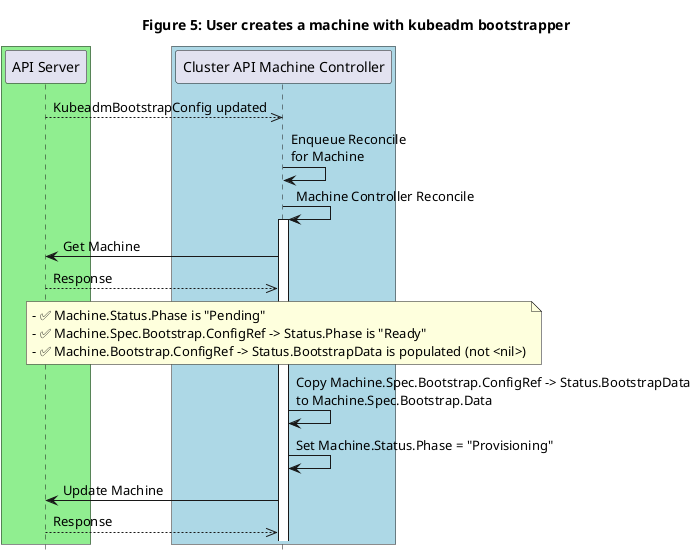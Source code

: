 @startuml
title Figure 5: User creates a machine with kubeadm bootstrapper

' -- GROUPS START ---

box #lightgreen
participant "API Server"
end box

box #lightblue
participant "Cluster API Machine Controller"
end box

' -- GROUPS END ---

"API Server"-->>"Cluster API Machine Controller": KubeadmBootstrapConfig updated

"Cluster API Machine Controller"-> "Cluster API Machine Controller": Enqueue Reconcile\nfor Machine


"Cluster API Machine Controller"-> "Cluster API Machine Controller": Machine Controller Reconcile
activate "Cluster API Machine Controller"

"Cluster API Machine Controller"->"API Server": Get Machine
"Cluster API Machine Controller"<<--"API Server": Response

note over "Cluster API Machine Controller": - ✅ Machine.Status.Phase is "Pending" \n- ✅ Machine.Spec.Bootstrap.ConfigRef -> Status.Phase is "Ready"\n- ✅ Machine.Bootstrap.ConfigRef -> Status.BootstrapData is populated (not <nil>)

"Cluster API Machine Controller"-> "Cluster API Machine Controller": Copy Machine.Spec.Bootstrap.ConfigRef -> Status.BootstrapData\nto Machine.Spec.Bootstrap.Data

"Cluster API Machine Controller"-> "Cluster API Machine Controller":Set Machine.Status.Phase = "Provisioning"

"Cluster API Machine Controller"->"API Server": Update Machine
"Cluster API Machine Controller"<<--"API Server": Response

hide footbox
@enduml